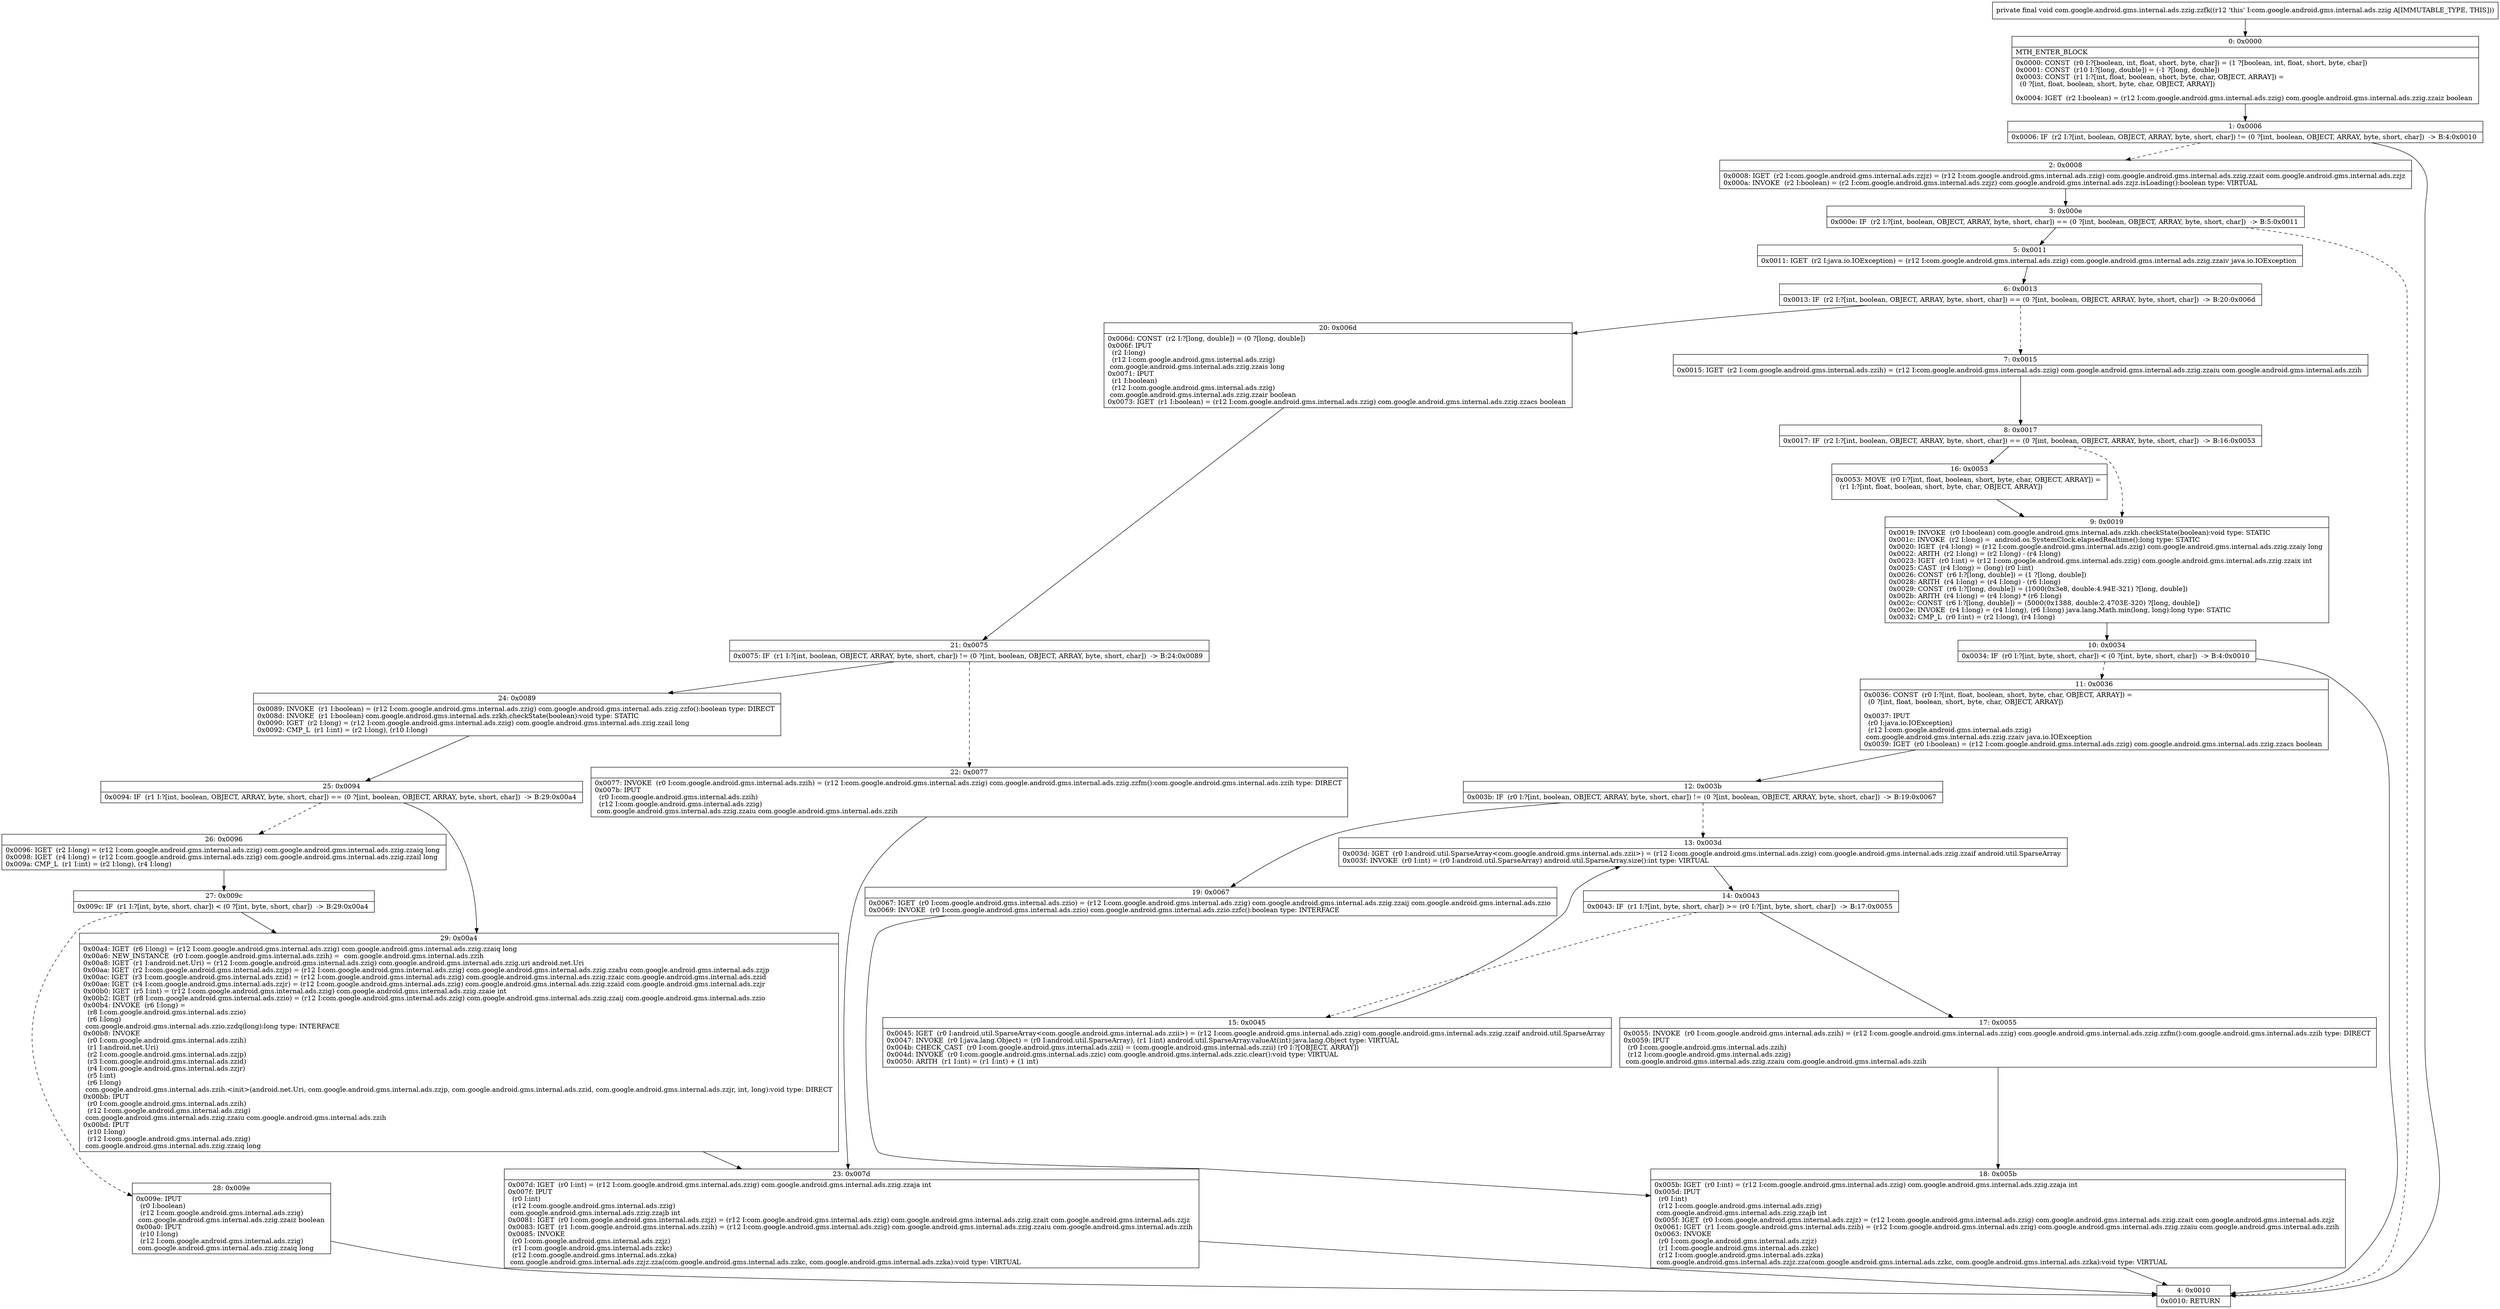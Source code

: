 digraph "CFG forcom.google.android.gms.internal.ads.zzig.zzfk()V" {
Node_0 [shape=record,label="{0\:\ 0x0000|MTH_ENTER_BLOCK\l|0x0000: CONST  (r0 I:?[boolean, int, float, short, byte, char]) = (1 ?[boolean, int, float, short, byte, char]) \l0x0001: CONST  (r10 I:?[long, double]) = (\-1 ?[long, double]) \l0x0003: CONST  (r1 I:?[int, float, boolean, short, byte, char, OBJECT, ARRAY]) = \l  (0 ?[int, float, boolean, short, byte, char, OBJECT, ARRAY])\l \l0x0004: IGET  (r2 I:boolean) = (r12 I:com.google.android.gms.internal.ads.zzig) com.google.android.gms.internal.ads.zzig.zzaiz boolean \l}"];
Node_1 [shape=record,label="{1\:\ 0x0006|0x0006: IF  (r2 I:?[int, boolean, OBJECT, ARRAY, byte, short, char]) != (0 ?[int, boolean, OBJECT, ARRAY, byte, short, char])  \-\> B:4:0x0010 \l}"];
Node_2 [shape=record,label="{2\:\ 0x0008|0x0008: IGET  (r2 I:com.google.android.gms.internal.ads.zzjz) = (r12 I:com.google.android.gms.internal.ads.zzig) com.google.android.gms.internal.ads.zzig.zzait com.google.android.gms.internal.ads.zzjz \l0x000a: INVOKE  (r2 I:boolean) = (r2 I:com.google.android.gms.internal.ads.zzjz) com.google.android.gms.internal.ads.zzjz.isLoading():boolean type: VIRTUAL \l}"];
Node_3 [shape=record,label="{3\:\ 0x000e|0x000e: IF  (r2 I:?[int, boolean, OBJECT, ARRAY, byte, short, char]) == (0 ?[int, boolean, OBJECT, ARRAY, byte, short, char])  \-\> B:5:0x0011 \l}"];
Node_4 [shape=record,label="{4\:\ 0x0010|0x0010: RETURN   \l}"];
Node_5 [shape=record,label="{5\:\ 0x0011|0x0011: IGET  (r2 I:java.io.IOException) = (r12 I:com.google.android.gms.internal.ads.zzig) com.google.android.gms.internal.ads.zzig.zzaiv java.io.IOException \l}"];
Node_6 [shape=record,label="{6\:\ 0x0013|0x0013: IF  (r2 I:?[int, boolean, OBJECT, ARRAY, byte, short, char]) == (0 ?[int, boolean, OBJECT, ARRAY, byte, short, char])  \-\> B:20:0x006d \l}"];
Node_7 [shape=record,label="{7\:\ 0x0015|0x0015: IGET  (r2 I:com.google.android.gms.internal.ads.zzih) = (r12 I:com.google.android.gms.internal.ads.zzig) com.google.android.gms.internal.ads.zzig.zzaiu com.google.android.gms.internal.ads.zzih \l}"];
Node_8 [shape=record,label="{8\:\ 0x0017|0x0017: IF  (r2 I:?[int, boolean, OBJECT, ARRAY, byte, short, char]) == (0 ?[int, boolean, OBJECT, ARRAY, byte, short, char])  \-\> B:16:0x0053 \l}"];
Node_9 [shape=record,label="{9\:\ 0x0019|0x0019: INVOKE  (r0 I:boolean) com.google.android.gms.internal.ads.zzkh.checkState(boolean):void type: STATIC \l0x001c: INVOKE  (r2 I:long) =  android.os.SystemClock.elapsedRealtime():long type: STATIC \l0x0020: IGET  (r4 I:long) = (r12 I:com.google.android.gms.internal.ads.zzig) com.google.android.gms.internal.ads.zzig.zzaiy long \l0x0022: ARITH  (r2 I:long) = (r2 I:long) \- (r4 I:long) \l0x0023: IGET  (r0 I:int) = (r12 I:com.google.android.gms.internal.ads.zzig) com.google.android.gms.internal.ads.zzig.zzaix int \l0x0025: CAST  (r4 I:long) = (long) (r0 I:int) \l0x0026: CONST  (r6 I:?[long, double]) = (1 ?[long, double]) \l0x0028: ARITH  (r4 I:long) = (r4 I:long) \- (r6 I:long) \l0x0029: CONST  (r6 I:?[long, double]) = (1000(0x3e8, double:4.94E\-321) ?[long, double]) \l0x002b: ARITH  (r4 I:long) = (r4 I:long) * (r6 I:long) \l0x002c: CONST  (r6 I:?[long, double]) = (5000(0x1388, double:2.4703E\-320) ?[long, double]) \l0x002e: INVOKE  (r4 I:long) = (r4 I:long), (r6 I:long) java.lang.Math.min(long, long):long type: STATIC \l0x0032: CMP_L  (r0 I:int) = (r2 I:long), (r4 I:long) \l}"];
Node_10 [shape=record,label="{10\:\ 0x0034|0x0034: IF  (r0 I:?[int, byte, short, char]) \< (0 ?[int, byte, short, char])  \-\> B:4:0x0010 \l}"];
Node_11 [shape=record,label="{11\:\ 0x0036|0x0036: CONST  (r0 I:?[int, float, boolean, short, byte, char, OBJECT, ARRAY]) = \l  (0 ?[int, float, boolean, short, byte, char, OBJECT, ARRAY])\l \l0x0037: IPUT  \l  (r0 I:java.io.IOException)\l  (r12 I:com.google.android.gms.internal.ads.zzig)\l com.google.android.gms.internal.ads.zzig.zzaiv java.io.IOException \l0x0039: IGET  (r0 I:boolean) = (r12 I:com.google.android.gms.internal.ads.zzig) com.google.android.gms.internal.ads.zzig.zzacs boolean \l}"];
Node_12 [shape=record,label="{12\:\ 0x003b|0x003b: IF  (r0 I:?[int, boolean, OBJECT, ARRAY, byte, short, char]) != (0 ?[int, boolean, OBJECT, ARRAY, byte, short, char])  \-\> B:19:0x0067 \l}"];
Node_13 [shape=record,label="{13\:\ 0x003d|0x003d: IGET  (r0 I:android.util.SparseArray\<com.google.android.gms.internal.ads.zzii\>) = (r12 I:com.google.android.gms.internal.ads.zzig) com.google.android.gms.internal.ads.zzig.zzaif android.util.SparseArray \l0x003f: INVOKE  (r0 I:int) = (r0 I:android.util.SparseArray) android.util.SparseArray.size():int type: VIRTUAL \l}"];
Node_14 [shape=record,label="{14\:\ 0x0043|0x0043: IF  (r1 I:?[int, byte, short, char]) \>= (r0 I:?[int, byte, short, char])  \-\> B:17:0x0055 \l}"];
Node_15 [shape=record,label="{15\:\ 0x0045|0x0045: IGET  (r0 I:android.util.SparseArray\<com.google.android.gms.internal.ads.zzii\>) = (r12 I:com.google.android.gms.internal.ads.zzig) com.google.android.gms.internal.ads.zzig.zzaif android.util.SparseArray \l0x0047: INVOKE  (r0 I:java.lang.Object) = (r0 I:android.util.SparseArray), (r1 I:int) android.util.SparseArray.valueAt(int):java.lang.Object type: VIRTUAL \l0x004b: CHECK_CAST  (r0 I:com.google.android.gms.internal.ads.zzii) = (com.google.android.gms.internal.ads.zzii) (r0 I:?[OBJECT, ARRAY]) \l0x004d: INVOKE  (r0 I:com.google.android.gms.internal.ads.zzic) com.google.android.gms.internal.ads.zzic.clear():void type: VIRTUAL \l0x0050: ARITH  (r1 I:int) = (r1 I:int) + (1 int) \l}"];
Node_16 [shape=record,label="{16\:\ 0x0053|0x0053: MOVE  (r0 I:?[int, float, boolean, short, byte, char, OBJECT, ARRAY]) = \l  (r1 I:?[int, float, boolean, short, byte, char, OBJECT, ARRAY])\l \l}"];
Node_17 [shape=record,label="{17\:\ 0x0055|0x0055: INVOKE  (r0 I:com.google.android.gms.internal.ads.zzih) = (r12 I:com.google.android.gms.internal.ads.zzig) com.google.android.gms.internal.ads.zzig.zzfm():com.google.android.gms.internal.ads.zzih type: DIRECT \l0x0059: IPUT  \l  (r0 I:com.google.android.gms.internal.ads.zzih)\l  (r12 I:com.google.android.gms.internal.ads.zzig)\l com.google.android.gms.internal.ads.zzig.zzaiu com.google.android.gms.internal.ads.zzih \l}"];
Node_18 [shape=record,label="{18\:\ 0x005b|0x005b: IGET  (r0 I:int) = (r12 I:com.google.android.gms.internal.ads.zzig) com.google.android.gms.internal.ads.zzig.zzaja int \l0x005d: IPUT  \l  (r0 I:int)\l  (r12 I:com.google.android.gms.internal.ads.zzig)\l com.google.android.gms.internal.ads.zzig.zzajb int \l0x005f: IGET  (r0 I:com.google.android.gms.internal.ads.zzjz) = (r12 I:com.google.android.gms.internal.ads.zzig) com.google.android.gms.internal.ads.zzig.zzait com.google.android.gms.internal.ads.zzjz \l0x0061: IGET  (r1 I:com.google.android.gms.internal.ads.zzih) = (r12 I:com.google.android.gms.internal.ads.zzig) com.google.android.gms.internal.ads.zzig.zzaiu com.google.android.gms.internal.ads.zzih \l0x0063: INVOKE  \l  (r0 I:com.google.android.gms.internal.ads.zzjz)\l  (r1 I:com.google.android.gms.internal.ads.zzkc)\l  (r12 I:com.google.android.gms.internal.ads.zzka)\l com.google.android.gms.internal.ads.zzjz.zza(com.google.android.gms.internal.ads.zzkc, com.google.android.gms.internal.ads.zzka):void type: VIRTUAL \l}"];
Node_19 [shape=record,label="{19\:\ 0x0067|0x0067: IGET  (r0 I:com.google.android.gms.internal.ads.zzio) = (r12 I:com.google.android.gms.internal.ads.zzig) com.google.android.gms.internal.ads.zzig.zzaij com.google.android.gms.internal.ads.zzio \l0x0069: INVOKE  (r0 I:com.google.android.gms.internal.ads.zzio) com.google.android.gms.internal.ads.zzio.zzfc():boolean type: INTERFACE \l}"];
Node_20 [shape=record,label="{20\:\ 0x006d|0x006d: CONST  (r2 I:?[long, double]) = (0 ?[long, double]) \l0x006f: IPUT  \l  (r2 I:long)\l  (r12 I:com.google.android.gms.internal.ads.zzig)\l com.google.android.gms.internal.ads.zzig.zzais long \l0x0071: IPUT  \l  (r1 I:boolean)\l  (r12 I:com.google.android.gms.internal.ads.zzig)\l com.google.android.gms.internal.ads.zzig.zzair boolean \l0x0073: IGET  (r1 I:boolean) = (r12 I:com.google.android.gms.internal.ads.zzig) com.google.android.gms.internal.ads.zzig.zzacs boolean \l}"];
Node_21 [shape=record,label="{21\:\ 0x0075|0x0075: IF  (r1 I:?[int, boolean, OBJECT, ARRAY, byte, short, char]) != (0 ?[int, boolean, OBJECT, ARRAY, byte, short, char])  \-\> B:24:0x0089 \l}"];
Node_22 [shape=record,label="{22\:\ 0x0077|0x0077: INVOKE  (r0 I:com.google.android.gms.internal.ads.zzih) = (r12 I:com.google.android.gms.internal.ads.zzig) com.google.android.gms.internal.ads.zzig.zzfm():com.google.android.gms.internal.ads.zzih type: DIRECT \l0x007b: IPUT  \l  (r0 I:com.google.android.gms.internal.ads.zzih)\l  (r12 I:com.google.android.gms.internal.ads.zzig)\l com.google.android.gms.internal.ads.zzig.zzaiu com.google.android.gms.internal.ads.zzih \l}"];
Node_23 [shape=record,label="{23\:\ 0x007d|0x007d: IGET  (r0 I:int) = (r12 I:com.google.android.gms.internal.ads.zzig) com.google.android.gms.internal.ads.zzig.zzaja int \l0x007f: IPUT  \l  (r0 I:int)\l  (r12 I:com.google.android.gms.internal.ads.zzig)\l com.google.android.gms.internal.ads.zzig.zzajb int \l0x0081: IGET  (r0 I:com.google.android.gms.internal.ads.zzjz) = (r12 I:com.google.android.gms.internal.ads.zzig) com.google.android.gms.internal.ads.zzig.zzait com.google.android.gms.internal.ads.zzjz \l0x0083: IGET  (r1 I:com.google.android.gms.internal.ads.zzih) = (r12 I:com.google.android.gms.internal.ads.zzig) com.google.android.gms.internal.ads.zzig.zzaiu com.google.android.gms.internal.ads.zzih \l0x0085: INVOKE  \l  (r0 I:com.google.android.gms.internal.ads.zzjz)\l  (r1 I:com.google.android.gms.internal.ads.zzkc)\l  (r12 I:com.google.android.gms.internal.ads.zzka)\l com.google.android.gms.internal.ads.zzjz.zza(com.google.android.gms.internal.ads.zzkc, com.google.android.gms.internal.ads.zzka):void type: VIRTUAL \l}"];
Node_24 [shape=record,label="{24\:\ 0x0089|0x0089: INVOKE  (r1 I:boolean) = (r12 I:com.google.android.gms.internal.ads.zzig) com.google.android.gms.internal.ads.zzig.zzfo():boolean type: DIRECT \l0x008d: INVOKE  (r1 I:boolean) com.google.android.gms.internal.ads.zzkh.checkState(boolean):void type: STATIC \l0x0090: IGET  (r2 I:long) = (r12 I:com.google.android.gms.internal.ads.zzig) com.google.android.gms.internal.ads.zzig.zzail long \l0x0092: CMP_L  (r1 I:int) = (r2 I:long), (r10 I:long) \l}"];
Node_25 [shape=record,label="{25\:\ 0x0094|0x0094: IF  (r1 I:?[int, boolean, OBJECT, ARRAY, byte, short, char]) == (0 ?[int, boolean, OBJECT, ARRAY, byte, short, char])  \-\> B:29:0x00a4 \l}"];
Node_26 [shape=record,label="{26\:\ 0x0096|0x0096: IGET  (r2 I:long) = (r12 I:com.google.android.gms.internal.ads.zzig) com.google.android.gms.internal.ads.zzig.zzaiq long \l0x0098: IGET  (r4 I:long) = (r12 I:com.google.android.gms.internal.ads.zzig) com.google.android.gms.internal.ads.zzig.zzail long \l0x009a: CMP_L  (r1 I:int) = (r2 I:long), (r4 I:long) \l}"];
Node_27 [shape=record,label="{27\:\ 0x009c|0x009c: IF  (r1 I:?[int, byte, short, char]) \< (0 ?[int, byte, short, char])  \-\> B:29:0x00a4 \l}"];
Node_28 [shape=record,label="{28\:\ 0x009e|0x009e: IPUT  \l  (r0 I:boolean)\l  (r12 I:com.google.android.gms.internal.ads.zzig)\l com.google.android.gms.internal.ads.zzig.zzaiz boolean \l0x00a0: IPUT  \l  (r10 I:long)\l  (r12 I:com.google.android.gms.internal.ads.zzig)\l com.google.android.gms.internal.ads.zzig.zzaiq long \l}"];
Node_29 [shape=record,label="{29\:\ 0x00a4|0x00a4: IGET  (r6 I:long) = (r12 I:com.google.android.gms.internal.ads.zzig) com.google.android.gms.internal.ads.zzig.zzaiq long \l0x00a6: NEW_INSTANCE  (r0 I:com.google.android.gms.internal.ads.zzih) =  com.google.android.gms.internal.ads.zzih \l0x00a8: IGET  (r1 I:android.net.Uri) = (r12 I:com.google.android.gms.internal.ads.zzig) com.google.android.gms.internal.ads.zzig.uri android.net.Uri \l0x00aa: IGET  (r2 I:com.google.android.gms.internal.ads.zzjp) = (r12 I:com.google.android.gms.internal.ads.zzig) com.google.android.gms.internal.ads.zzig.zzahu com.google.android.gms.internal.ads.zzjp \l0x00ac: IGET  (r3 I:com.google.android.gms.internal.ads.zzid) = (r12 I:com.google.android.gms.internal.ads.zzig) com.google.android.gms.internal.ads.zzig.zzaic com.google.android.gms.internal.ads.zzid \l0x00ae: IGET  (r4 I:com.google.android.gms.internal.ads.zzjr) = (r12 I:com.google.android.gms.internal.ads.zzig) com.google.android.gms.internal.ads.zzig.zzaid com.google.android.gms.internal.ads.zzjr \l0x00b0: IGET  (r5 I:int) = (r12 I:com.google.android.gms.internal.ads.zzig) com.google.android.gms.internal.ads.zzig.zzaie int \l0x00b2: IGET  (r8 I:com.google.android.gms.internal.ads.zzio) = (r12 I:com.google.android.gms.internal.ads.zzig) com.google.android.gms.internal.ads.zzig.zzaij com.google.android.gms.internal.ads.zzio \l0x00b4: INVOKE  (r6 I:long) = \l  (r8 I:com.google.android.gms.internal.ads.zzio)\l  (r6 I:long)\l com.google.android.gms.internal.ads.zzio.zzdq(long):long type: INTERFACE \l0x00b8: INVOKE  \l  (r0 I:com.google.android.gms.internal.ads.zzih)\l  (r1 I:android.net.Uri)\l  (r2 I:com.google.android.gms.internal.ads.zzjp)\l  (r3 I:com.google.android.gms.internal.ads.zzid)\l  (r4 I:com.google.android.gms.internal.ads.zzjr)\l  (r5 I:int)\l  (r6 I:long)\l com.google.android.gms.internal.ads.zzih.\<init\>(android.net.Uri, com.google.android.gms.internal.ads.zzjp, com.google.android.gms.internal.ads.zzid, com.google.android.gms.internal.ads.zzjr, int, long):void type: DIRECT \l0x00bb: IPUT  \l  (r0 I:com.google.android.gms.internal.ads.zzih)\l  (r12 I:com.google.android.gms.internal.ads.zzig)\l com.google.android.gms.internal.ads.zzig.zzaiu com.google.android.gms.internal.ads.zzih \l0x00bd: IPUT  \l  (r10 I:long)\l  (r12 I:com.google.android.gms.internal.ads.zzig)\l com.google.android.gms.internal.ads.zzig.zzaiq long \l}"];
MethodNode[shape=record,label="{private final void com.google.android.gms.internal.ads.zzig.zzfk((r12 'this' I:com.google.android.gms.internal.ads.zzig A[IMMUTABLE_TYPE, THIS])) }"];
MethodNode -> Node_0;
Node_0 -> Node_1;
Node_1 -> Node_2[style=dashed];
Node_1 -> Node_4;
Node_2 -> Node_3;
Node_3 -> Node_4[style=dashed];
Node_3 -> Node_5;
Node_5 -> Node_6;
Node_6 -> Node_7[style=dashed];
Node_6 -> Node_20;
Node_7 -> Node_8;
Node_8 -> Node_9[style=dashed];
Node_8 -> Node_16;
Node_9 -> Node_10;
Node_10 -> Node_4;
Node_10 -> Node_11[style=dashed];
Node_11 -> Node_12;
Node_12 -> Node_13[style=dashed];
Node_12 -> Node_19;
Node_13 -> Node_14;
Node_14 -> Node_15[style=dashed];
Node_14 -> Node_17;
Node_15 -> Node_13;
Node_16 -> Node_9;
Node_17 -> Node_18;
Node_18 -> Node_4;
Node_19 -> Node_18;
Node_20 -> Node_21;
Node_21 -> Node_22[style=dashed];
Node_21 -> Node_24;
Node_22 -> Node_23;
Node_23 -> Node_4;
Node_24 -> Node_25;
Node_25 -> Node_26[style=dashed];
Node_25 -> Node_29;
Node_26 -> Node_27;
Node_27 -> Node_28[style=dashed];
Node_27 -> Node_29;
Node_28 -> Node_4;
Node_29 -> Node_23;
}

